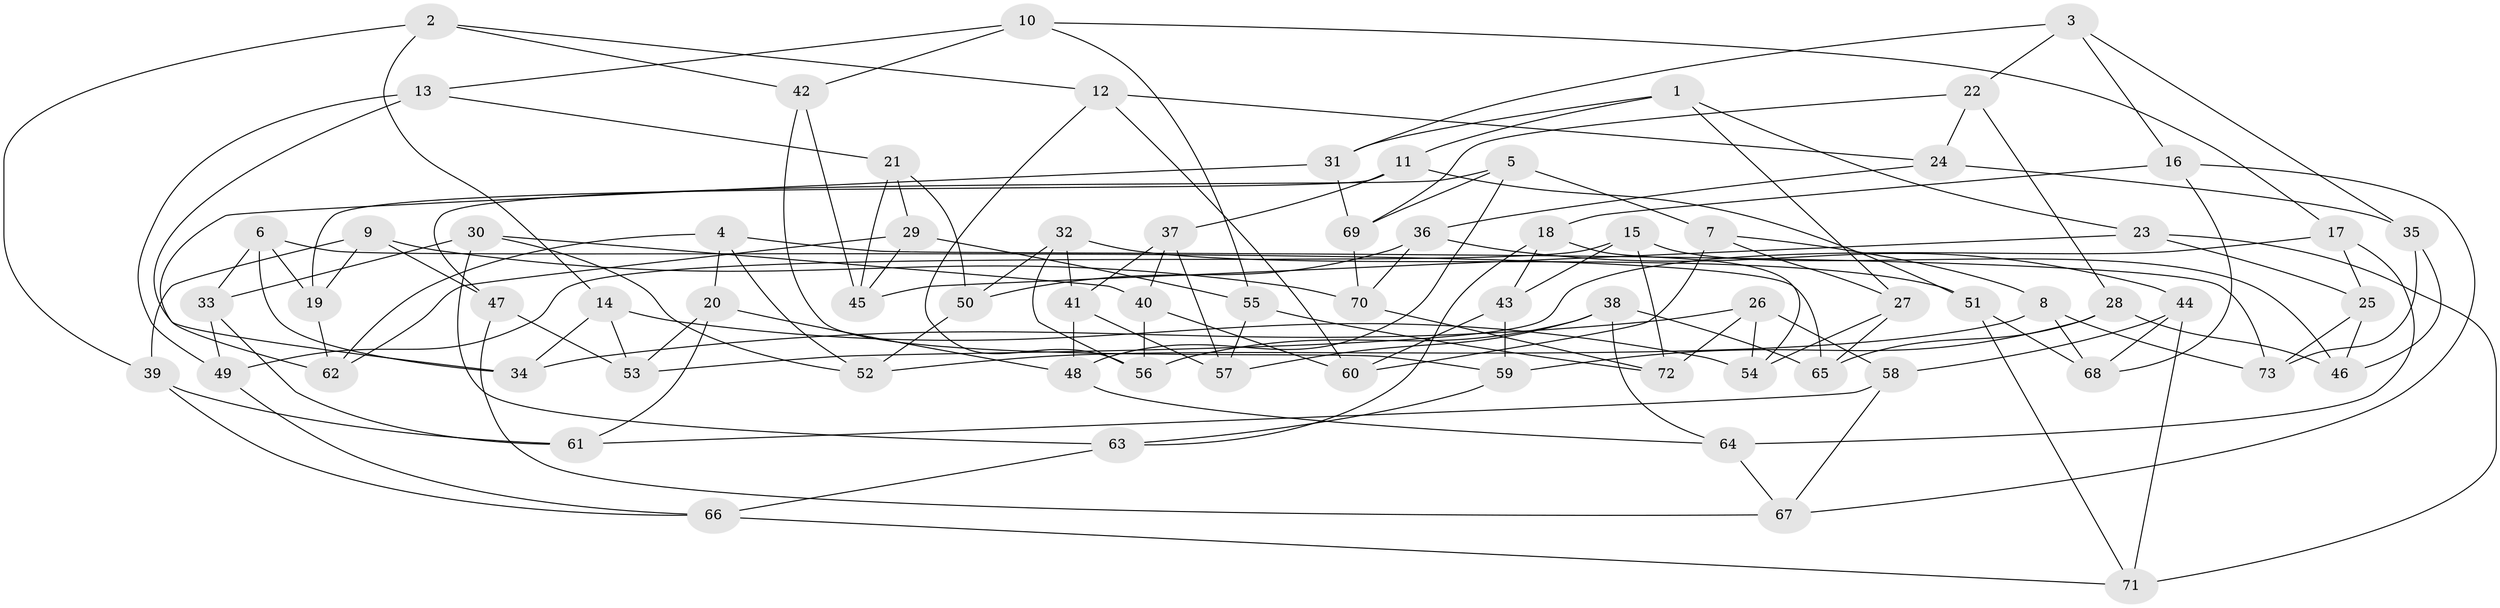 // coarse degree distribution, {6: 0.5333333333333333, 5: 0.13333333333333333, 4: 0.06666666666666667, 8: 0.2, 7: 0.06666666666666667}
// Generated by graph-tools (version 1.1) at 2025/38/03/04/25 23:38:04]
// undirected, 73 vertices, 146 edges
graph export_dot {
  node [color=gray90,style=filled];
  1;
  2;
  3;
  4;
  5;
  6;
  7;
  8;
  9;
  10;
  11;
  12;
  13;
  14;
  15;
  16;
  17;
  18;
  19;
  20;
  21;
  22;
  23;
  24;
  25;
  26;
  27;
  28;
  29;
  30;
  31;
  32;
  33;
  34;
  35;
  36;
  37;
  38;
  39;
  40;
  41;
  42;
  43;
  44;
  45;
  46;
  47;
  48;
  49;
  50;
  51;
  52;
  53;
  54;
  55;
  56;
  57;
  58;
  59;
  60;
  61;
  62;
  63;
  64;
  65;
  66;
  67;
  68;
  69;
  70;
  71;
  72;
  73;
  1 -- 11;
  1 -- 27;
  1 -- 23;
  1 -- 31;
  2 -- 42;
  2 -- 14;
  2 -- 39;
  2 -- 12;
  3 -- 22;
  3 -- 35;
  3 -- 31;
  3 -- 16;
  4 -- 20;
  4 -- 73;
  4 -- 52;
  4 -- 62;
  5 -- 48;
  5 -- 47;
  5 -- 7;
  5 -- 69;
  6 -- 19;
  6 -- 33;
  6 -- 34;
  6 -- 65;
  7 -- 8;
  7 -- 27;
  7 -- 60;
  8 -- 68;
  8 -- 73;
  8 -- 52;
  9 -- 70;
  9 -- 47;
  9 -- 39;
  9 -- 19;
  10 -- 13;
  10 -- 42;
  10 -- 55;
  10 -- 17;
  11 -- 19;
  11 -- 51;
  11 -- 37;
  12 -- 24;
  12 -- 60;
  12 -- 56;
  13 -- 49;
  13 -- 34;
  13 -- 21;
  14 -- 54;
  14 -- 34;
  14 -- 53;
  15 -- 46;
  15 -- 72;
  15 -- 49;
  15 -- 43;
  16 -- 67;
  16 -- 18;
  16 -- 68;
  17 -- 25;
  17 -- 53;
  17 -- 64;
  18 -- 54;
  18 -- 43;
  18 -- 63;
  19 -- 62;
  20 -- 48;
  20 -- 53;
  20 -- 61;
  21 -- 50;
  21 -- 45;
  21 -- 29;
  22 -- 24;
  22 -- 28;
  22 -- 69;
  23 -- 71;
  23 -- 45;
  23 -- 25;
  24 -- 36;
  24 -- 35;
  25 -- 46;
  25 -- 73;
  26 -- 58;
  26 -- 54;
  26 -- 72;
  26 -- 34;
  27 -- 54;
  27 -- 65;
  28 -- 59;
  28 -- 65;
  28 -- 46;
  29 -- 62;
  29 -- 55;
  29 -- 45;
  30 -- 63;
  30 -- 52;
  30 -- 40;
  30 -- 33;
  31 -- 69;
  31 -- 62;
  32 -- 50;
  32 -- 51;
  32 -- 41;
  32 -- 56;
  33 -- 49;
  33 -- 61;
  35 -- 73;
  35 -- 46;
  36 -- 44;
  36 -- 70;
  36 -- 50;
  37 -- 41;
  37 -- 40;
  37 -- 57;
  38 -- 64;
  38 -- 65;
  38 -- 57;
  38 -- 56;
  39 -- 61;
  39 -- 66;
  40 -- 56;
  40 -- 60;
  41 -- 48;
  41 -- 57;
  42 -- 45;
  42 -- 59;
  43 -- 60;
  43 -- 59;
  44 -- 71;
  44 -- 68;
  44 -- 58;
  47 -- 67;
  47 -- 53;
  48 -- 64;
  49 -- 66;
  50 -- 52;
  51 -- 71;
  51 -- 68;
  55 -- 57;
  55 -- 72;
  58 -- 67;
  58 -- 61;
  59 -- 63;
  63 -- 66;
  64 -- 67;
  66 -- 71;
  69 -- 70;
  70 -- 72;
}
